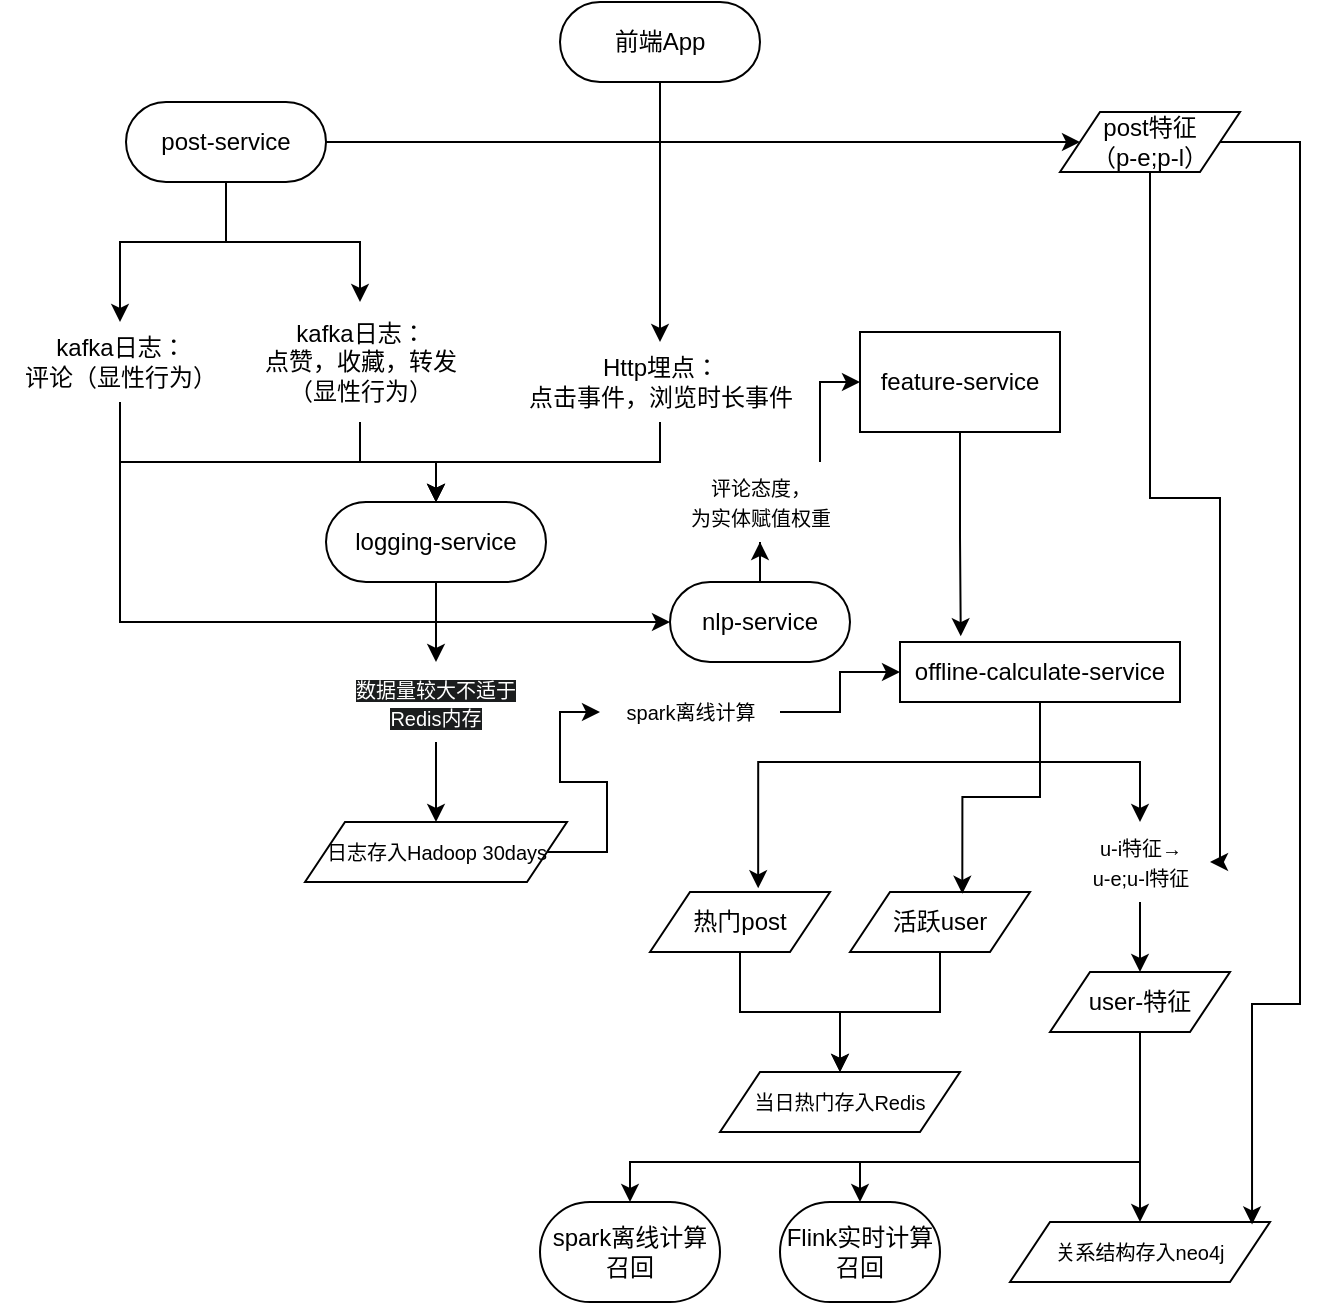 <mxfile version="23.0.2" type="device">
  <diagram name="第 1 页" id="YNhIiwLjl9n3v9QRQHAf">
    <mxGraphModel dx="1434" dy="844" grid="1" gridSize="10" guides="1" tooltips="1" connect="1" arrows="1" fold="1" page="1" pageScale="1" pageWidth="827" pageHeight="1169" math="0" shadow="0">
      <root>
        <mxCell id="0" />
        <mxCell id="1" parent="0" />
        <mxCell id="DlfPbESAJfoZUQ2CKoHn-1" value="feature-service" style="rounded=0;whiteSpace=wrap;html=1;" parent="1" vertex="1">
          <mxGeometry x="570" y="335" width="100" height="50" as="geometry" />
        </mxCell>
        <mxCell id="DlfPbESAJfoZUQ2CKoHn-27" style="edgeStyle=orthogonalEdgeStyle;rounded=0;orthogonalLoop=1;jettySize=auto;html=1;" parent="1" source="DlfPbESAJfoZUQ2CKoHn-2" target="DlfPbESAJfoZUQ2CKoHn-25" edge="1">
          <mxGeometry relative="1" as="geometry">
            <Array as="points">
              <mxPoint x="253" y="290" />
              <mxPoint x="200" y="290" />
            </Array>
          </mxGeometry>
        </mxCell>
        <mxCell id="DlfPbESAJfoZUQ2CKoHn-35" style="edgeStyle=orthogonalEdgeStyle;rounded=0;orthogonalLoop=1;jettySize=auto;html=1;" parent="1" source="DlfPbESAJfoZUQ2CKoHn-2" target="DlfPbESAJfoZUQ2CKoHn-33" edge="1">
          <mxGeometry relative="1" as="geometry" />
        </mxCell>
        <mxCell id="DlfPbESAJfoZUQ2CKoHn-2" value="post-service" style="rounded=1;whiteSpace=wrap;html=1;arcSize=50;" parent="1" vertex="1">
          <mxGeometry x="203" y="220" width="100" height="40" as="geometry" />
        </mxCell>
        <mxCell id="DlfPbESAJfoZUQ2CKoHn-5" value="" style="edgeStyle=orthogonalEdgeStyle;rounded=0;orthogonalLoop=1;jettySize=auto;html=1;" parent="1" source="DlfPbESAJfoZUQ2CKoHn-2" target="DlfPbESAJfoZUQ2CKoHn-4" edge="1">
          <mxGeometry relative="1" as="geometry">
            <mxPoint x="410" y="290" as="sourcePoint" />
            <mxPoint x="410" y="410" as="targetPoint" />
          </mxGeometry>
        </mxCell>
        <mxCell id="DlfPbESAJfoZUQ2CKoHn-19" style="edgeStyle=orthogonalEdgeStyle;rounded=0;orthogonalLoop=1;jettySize=auto;html=1;" parent="1" source="DlfPbESAJfoZUQ2CKoHn-4" target="DlfPbESAJfoZUQ2CKoHn-17" edge="1">
          <mxGeometry relative="1" as="geometry" />
        </mxCell>
        <mxCell id="DlfPbESAJfoZUQ2CKoHn-4" value="kafka日志：&lt;br&gt;点赞，收藏，转发&lt;br&gt;（显性行为）" style="text;html=1;align=center;verticalAlign=middle;resizable=0;points=[];autosize=1;strokeColor=none;fillColor=none;" parent="1" vertex="1">
          <mxGeometry x="260" y="320" width="120" height="60" as="geometry" />
        </mxCell>
        <mxCell id="DlfPbESAJfoZUQ2CKoHn-65" style="edgeStyle=orthogonalEdgeStyle;rounded=0;orthogonalLoop=1;jettySize=auto;html=1;entryX=0;entryY=0.5;entryDx=0;entryDy=0;" parent="1" source="DlfPbESAJfoZUQ2CKoHn-66" target="DlfPbESAJfoZUQ2CKoHn-54" edge="1">
          <mxGeometry relative="1" as="geometry" />
        </mxCell>
        <mxCell id="DlfPbESAJfoZUQ2CKoHn-11" value="&lt;font style=&quot;font-size: 10px;&quot;&gt;日志存入Hadoop 30days&lt;/font&gt;" style="shape=parallelogram;perimeter=parallelogramPerimeter;whiteSpace=wrap;html=1;fixedSize=1;" parent="1" vertex="1">
          <mxGeometry x="292.5" y="580" width="131" height="30" as="geometry" />
        </mxCell>
        <mxCell id="DlfPbESAJfoZUQ2CKoHn-20" value="" style="edgeStyle=orthogonalEdgeStyle;rounded=0;orthogonalLoop=1;jettySize=auto;html=1;" parent="1" source="DlfPbESAJfoZUQ2CKoHn-40" target="DlfPbESAJfoZUQ2CKoHn-11" edge="1">
          <mxGeometry relative="1" as="geometry" />
        </mxCell>
        <mxCell id="DlfPbESAJfoZUQ2CKoHn-17" value="logging-service" style="rounded=1;whiteSpace=wrap;html=1;arcSize=50;" parent="1" vertex="1">
          <mxGeometry x="303" y="420" width="110" height="40" as="geometry" />
        </mxCell>
        <mxCell id="DlfPbESAJfoZUQ2CKoHn-23" value="" style="edgeStyle=orthogonalEdgeStyle;rounded=0;orthogonalLoop=1;jettySize=auto;html=1;" parent="1" source="DlfPbESAJfoZUQ2CKoHn-21" target="DlfPbESAJfoZUQ2CKoHn-22" edge="1">
          <mxGeometry relative="1" as="geometry" />
        </mxCell>
        <mxCell id="DlfPbESAJfoZUQ2CKoHn-21" value="前端App" style="rounded=1;whiteSpace=wrap;html=1;arcSize=50;" parent="1" vertex="1">
          <mxGeometry x="420" y="170" width="100" height="40" as="geometry" />
        </mxCell>
        <mxCell id="DlfPbESAJfoZUQ2CKoHn-24" style="edgeStyle=orthogonalEdgeStyle;rounded=0;orthogonalLoop=1;jettySize=auto;html=1;entryX=0.5;entryY=0;entryDx=0;entryDy=0;" parent="1" source="DlfPbESAJfoZUQ2CKoHn-22" target="DlfPbESAJfoZUQ2CKoHn-17" edge="1">
          <mxGeometry relative="1" as="geometry" />
        </mxCell>
        <mxCell id="DlfPbESAJfoZUQ2CKoHn-22" value="Http埋点：&lt;br&gt;点击事件，浏览时长事件" style="text;html=1;align=center;verticalAlign=middle;resizable=0;points=[];autosize=1;strokeColor=none;fillColor=none;" parent="1" vertex="1">
          <mxGeometry x="390" y="340" width="160" height="40" as="geometry" />
        </mxCell>
        <mxCell id="DlfPbESAJfoZUQ2CKoHn-29" style="edgeStyle=orthogonalEdgeStyle;rounded=0;orthogonalLoop=1;jettySize=auto;html=1;" parent="1" source="DlfPbESAJfoZUQ2CKoHn-25" target="DlfPbESAJfoZUQ2CKoHn-17" edge="1">
          <mxGeometry relative="1" as="geometry">
            <Array as="points">
              <mxPoint x="200" y="400" />
              <mxPoint x="358" y="400" />
            </Array>
          </mxGeometry>
        </mxCell>
        <mxCell id="DlfPbESAJfoZUQ2CKoHn-44" style="edgeStyle=orthogonalEdgeStyle;rounded=0;orthogonalLoop=1;jettySize=auto;html=1;entryX=0;entryY=0.5;entryDx=0;entryDy=0;" parent="1" source="DlfPbESAJfoZUQ2CKoHn-25" target="DlfPbESAJfoZUQ2CKoHn-26" edge="1">
          <mxGeometry relative="1" as="geometry">
            <Array as="points">
              <mxPoint x="200" y="480" />
            </Array>
          </mxGeometry>
        </mxCell>
        <mxCell id="DlfPbESAJfoZUQ2CKoHn-25" value="kafka日志：&lt;br&gt;评论（显性行为）" style="text;html=1;align=center;verticalAlign=middle;resizable=0;points=[];autosize=1;strokeColor=none;fillColor=none;" parent="1" vertex="1">
          <mxGeometry x="140" y="330" width="120" height="40" as="geometry" />
        </mxCell>
        <mxCell id="DlfPbESAJfoZUQ2CKoHn-52" value="" style="edgeStyle=orthogonalEdgeStyle;rounded=0;orthogonalLoop=1;jettySize=auto;html=1;" parent="1" source="DlfPbESAJfoZUQ2CKoHn-26" target="DlfPbESAJfoZUQ2CKoHn-50" edge="1">
          <mxGeometry relative="1" as="geometry" />
        </mxCell>
        <mxCell id="DlfPbESAJfoZUQ2CKoHn-26" value="nlp-service" style="rounded=1;whiteSpace=wrap;html=1;arcSize=50;" parent="1" vertex="1">
          <mxGeometry x="475" y="460" width="90" height="40" as="geometry" />
        </mxCell>
        <mxCell id="DlfPbESAJfoZUQ2CKoHn-48" style="edgeStyle=orthogonalEdgeStyle;rounded=0;orthogonalLoop=1;jettySize=auto;html=1;" parent="1" source="DlfPbESAJfoZUQ2CKoHn-30" target="DlfPbESAJfoZUQ2CKoHn-47" edge="1">
          <mxGeometry relative="1" as="geometry" />
        </mxCell>
        <mxCell id="DlfPbESAJfoZUQ2CKoHn-30" value="热门post" style="shape=parallelogram;perimeter=parallelogramPerimeter;whiteSpace=wrap;html=1;fixedSize=1;" parent="1" vertex="1">
          <mxGeometry x="465" y="615" width="90" height="30" as="geometry" />
        </mxCell>
        <mxCell id="DlfPbESAJfoZUQ2CKoHn-49" style="edgeStyle=orthogonalEdgeStyle;rounded=0;orthogonalLoop=1;jettySize=auto;html=1;entryX=0.5;entryY=0;entryDx=0;entryDy=0;" parent="1" source="DlfPbESAJfoZUQ2CKoHn-31" target="DlfPbESAJfoZUQ2CKoHn-47" edge="1">
          <mxGeometry relative="1" as="geometry" />
        </mxCell>
        <mxCell id="DlfPbESAJfoZUQ2CKoHn-31" value="活跃user" style="shape=parallelogram;perimeter=parallelogramPerimeter;whiteSpace=wrap;html=1;fixedSize=1;" parent="1" vertex="1">
          <mxGeometry x="565" y="615" width="90" height="30" as="geometry" />
        </mxCell>
        <mxCell id="DlfPbESAJfoZUQ2CKoHn-58" style="edgeStyle=orthogonalEdgeStyle;rounded=0;orthogonalLoop=1;jettySize=auto;html=1;" parent="1" source="DlfPbESAJfoZUQ2CKoHn-33" target="DlfPbESAJfoZUQ2CKoHn-63" edge="1">
          <mxGeometry relative="1" as="geometry">
            <mxPoint x="715" y="460" as="targetPoint" />
            <Array as="points">
              <mxPoint x="715" y="418" />
              <mxPoint x="750" y="418" />
              <mxPoint x="750" y="600" />
            </Array>
          </mxGeometry>
        </mxCell>
        <mxCell id="DlfPbESAJfoZUQ2CKoHn-33" value="post特征&lt;br&gt;（p-e;p-l）" style="shape=parallelogram;perimeter=parallelogramPerimeter;whiteSpace=wrap;html=1;fixedSize=1;" parent="1" vertex="1">
          <mxGeometry x="670" y="225" width="90" height="30" as="geometry" />
        </mxCell>
        <mxCell id="DlfPbESAJfoZUQ2CKoHn-46" value="" style="edgeStyle=orthogonalEdgeStyle;rounded=0;orthogonalLoop=1;jettySize=auto;html=1;" parent="1" source="DlfPbESAJfoZUQ2CKoHn-34" target="DlfPbESAJfoZUQ2CKoHn-38" edge="1">
          <mxGeometry relative="1" as="geometry" />
        </mxCell>
        <mxCell id="-K61Xz11RYhruXV_-d4R-4" style="edgeStyle=orthogonalEdgeStyle;rounded=0;orthogonalLoop=1;jettySize=auto;html=1;entryX=0.5;entryY=0;entryDx=0;entryDy=0;" edge="1" parent="1" source="DlfPbESAJfoZUQ2CKoHn-34" target="-K61Xz11RYhruXV_-d4R-3">
          <mxGeometry relative="1" as="geometry">
            <Array as="points">
              <mxPoint x="710" y="750" />
              <mxPoint x="570" y="750" />
            </Array>
          </mxGeometry>
        </mxCell>
        <mxCell id="-K61Xz11RYhruXV_-d4R-5" style="edgeStyle=orthogonalEdgeStyle;rounded=0;orthogonalLoop=1;jettySize=auto;html=1;entryX=0.5;entryY=0;entryDx=0;entryDy=0;" edge="1" parent="1" source="DlfPbESAJfoZUQ2CKoHn-34" target="-K61Xz11RYhruXV_-d4R-2">
          <mxGeometry relative="1" as="geometry">
            <Array as="points">
              <mxPoint x="710" y="750" />
              <mxPoint x="455" y="750" />
            </Array>
          </mxGeometry>
        </mxCell>
        <mxCell id="DlfPbESAJfoZUQ2CKoHn-34" value="user-特征" style="shape=parallelogram;perimeter=parallelogramPerimeter;whiteSpace=wrap;html=1;fixedSize=1;" parent="1" vertex="1">
          <mxGeometry x="665" y="655" width="90" height="30" as="geometry" />
        </mxCell>
        <mxCell id="DlfPbESAJfoZUQ2CKoHn-38" value="&lt;font style=&quot;font-size: 10px;&quot;&gt;关系结构存入neo4j&lt;/font&gt;" style="shape=parallelogram;perimeter=parallelogramPerimeter;whiteSpace=wrap;html=1;fixedSize=1;" parent="1" vertex="1">
          <mxGeometry x="645" y="780" width="130" height="30" as="geometry" />
        </mxCell>
        <mxCell id="DlfPbESAJfoZUQ2CKoHn-41" value="" style="edgeStyle=orthogonalEdgeStyle;rounded=0;orthogonalLoop=1;jettySize=auto;html=1;" parent="1" source="DlfPbESAJfoZUQ2CKoHn-17" target="DlfPbESAJfoZUQ2CKoHn-40" edge="1">
          <mxGeometry relative="1" as="geometry">
            <mxPoint x="358" y="460" as="sourcePoint" />
            <mxPoint x="361" y="570" as="targetPoint" />
          </mxGeometry>
        </mxCell>
        <mxCell id="DlfPbESAJfoZUQ2CKoHn-40" value="&lt;span style=&quot;color: rgb(255, 255, 255); font-family: Helvetica; font-size: 10px; font-style: normal; font-variant-ligatures: normal; font-variant-caps: normal; font-weight: 400; letter-spacing: normal; orphans: 2; text-indent: 0px; text-transform: none; widows: 2; word-spacing: 0px; -webkit-text-stroke-width: 0px; white-space: normal; background-color: rgb(27, 29, 30); text-decoration-thickness: initial; text-decoration-style: initial; text-decoration-color: initial; float: none; display: inline !important;&quot;&gt;数据量较大不适于&lt;br&gt;Redis内存&lt;/span&gt;" style="text;whiteSpace=wrap;html=1;align=center;" parent="1" vertex="1">
          <mxGeometry x="301" y="500" width="114" height="40" as="geometry" />
        </mxCell>
        <mxCell id="DlfPbESAJfoZUQ2CKoHn-47" value="&lt;font style=&quot;font-size: 10px;&quot;&gt;当日热门存入Redis&lt;/font&gt;" style="shape=parallelogram;perimeter=parallelogramPerimeter;whiteSpace=wrap;html=1;fixedSize=1;" parent="1" vertex="1">
          <mxGeometry x="500" y="705" width="120" height="30" as="geometry" />
        </mxCell>
        <mxCell id="DlfPbESAJfoZUQ2CKoHn-53" style="edgeStyle=orthogonalEdgeStyle;rounded=0;orthogonalLoop=1;jettySize=auto;html=1;entryX=0;entryY=0.5;entryDx=0;entryDy=0;" parent="1" source="DlfPbESAJfoZUQ2CKoHn-50" target="DlfPbESAJfoZUQ2CKoHn-1" edge="1">
          <mxGeometry relative="1" as="geometry">
            <Array as="points">
              <mxPoint x="550" y="360" />
            </Array>
          </mxGeometry>
        </mxCell>
        <mxCell id="DlfPbESAJfoZUQ2CKoHn-50" value="&lt;font style=&quot;font-size: 10px;&quot;&gt;评论态度，&lt;br&gt;为实体赋值权重&lt;/font&gt;" style="text;html=1;align=center;verticalAlign=middle;resizable=0;points=[];autosize=1;strokeColor=none;fillColor=none;" parent="1" vertex="1">
          <mxGeometry x="475" y="400" width="90" height="40" as="geometry" />
        </mxCell>
        <mxCell id="DlfPbESAJfoZUQ2CKoHn-59" style="edgeStyle=orthogonalEdgeStyle;rounded=0;orthogonalLoop=1;jettySize=auto;html=1;entryX=0.5;entryY=0;entryDx=0;entryDy=0;" parent="1" source="DlfPbESAJfoZUQ2CKoHn-63" target="DlfPbESAJfoZUQ2CKoHn-34" edge="1">
          <mxGeometry relative="1" as="geometry" />
        </mxCell>
        <mxCell id="DlfPbESAJfoZUQ2CKoHn-54" value="offline-calculate-service" style="whiteSpace=wrap;html=1;" parent="1" vertex="1">
          <mxGeometry x="590" y="490" width="140" height="30" as="geometry" />
        </mxCell>
        <mxCell id="DlfPbESAJfoZUQ2CKoHn-57" style="edgeStyle=orthogonalEdgeStyle;rounded=0;orthogonalLoop=1;jettySize=auto;html=1;entryX=0.217;entryY=-0.097;entryDx=0;entryDy=0;entryPerimeter=0;" parent="1" source="DlfPbESAJfoZUQ2CKoHn-1" target="DlfPbESAJfoZUQ2CKoHn-54" edge="1">
          <mxGeometry relative="1" as="geometry" />
        </mxCell>
        <mxCell id="DlfPbESAJfoZUQ2CKoHn-60" style="edgeStyle=orthogonalEdgeStyle;rounded=0;orthogonalLoop=1;jettySize=auto;html=1;entryX=0.624;entryY=0.03;entryDx=0;entryDy=0;entryPerimeter=0;" parent="1" source="DlfPbESAJfoZUQ2CKoHn-54" target="DlfPbESAJfoZUQ2CKoHn-31" edge="1">
          <mxGeometry relative="1" as="geometry" />
        </mxCell>
        <mxCell id="DlfPbESAJfoZUQ2CKoHn-61" style="edgeStyle=orthogonalEdgeStyle;rounded=0;orthogonalLoop=1;jettySize=auto;html=1;entryX=0.601;entryY=-0.062;entryDx=0;entryDy=0;entryPerimeter=0;" parent="1" source="DlfPbESAJfoZUQ2CKoHn-54" target="DlfPbESAJfoZUQ2CKoHn-30" edge="1">
          <mxGeometry relative="1" as="geometry">
            <Array as="points">
              <mxPoint x="660" y="550" />
              <mxPoint x="519" y="550" />
            </Array>
          </mxGeometry>
        </mxCell>
        <mxCell id="DlfPbESAJfoZUQ2CKoHn-62" style="edgeStyle=orthogonalEdgeStyle;rounded=0;orthogonalLoop=1;jettySize=auto;html=1;entryX=0.931;entryY=0.041;entryDx=0;entryDy=0;entryPerimeter=0;" parent="1" source="DlfPbESAJfoZUQ2CKoHn-33" target="DlfPbESAJfoZUQ2CKoHn-38" edge="1">
          <mxGeometry relative="1" as="geometry">
            <Array as="points">
              <mxPoint x="790" y="240" />
              <mxPoint x="790" y="671" />
            </Array>
          </mxGeometry>
        </mxCell>
        <mxCell id="DlfPbESAJfoZUQ2CKoHn-64" value="" style="edgeStyle=orthogonalEdgeStyle;rounded=0;orthogonalLoop=1;jettySize=auto;html=1;entryX=0.5;entryY=0;entryDx=0;entryDy=0;" parent="1" source="DlfPbESAJfoZUQ2CKoHn-54" target="DlfPbESAJfoZUQ2CKoHn-63" edge="1">
          <mxGeometry relative="1" as="geometry">
            <mxPoint x="660" y="495" as="sourcePoint" />
            <mxPoint x="710" y="620" as="targetPoint" />
          </mxGeometry>
        </mxCell>
        <mxCell id="DlfPbESAJfoZUQ2CKoHn-63" value="&lt;span style=&quot;font-size: 10px;&quot;&gt;u-i特征→&lt;br&gt;u-e;u-l特征&lt;/span&gt;" style="text;html=1;align=center;verticalAlign=middle;resizable=0;points=[];autosize=1;strokeColor=none;fillColor=none;" parent="1" vertex="1">
          <mxGeometry x="675" y="580" width="70" height="40" as="geometry" />
        </mxCell>
        <mxCell id="DlfPbESAJfoZUQ2CKoHn-67" value="" style="edgeStyle=orthogonalEdgeStyle;rounded=0;orthogonalLoop=1;jettySize=auto;html=1;entryX=0;entryY=0.5;entryDx=0;entryDy=0;" parent="1" source="DlfPbESAJfoZUQ2CKoHn-11" target="DlfPbESAJfoZUQ2CKoHn-66" edge="1">
          <mxGeometry relative="1" as="geometry">
            <mxPoint x="413" y="595" as="sourcePoint" />
            <mxPoint x="590" y="505" as="targetPoint" />
          </mxGeometry>
        </mxCell>
        <mxCell id="DlfPbESAJfoZUQ2CKoHn-66" value="&lt;font style=&quot;font-size: 10px;&quot;&gt;spark离线计算&lt;/font&gt;" style="text;html=1;align=center;verticalAlign=middle;resizable=0;points=[];autosize=1;strokeColor=none;fillColor=none;" parent="1" vertex="1">
          <mxGeometry x="440" y="510" width="90" height="30" as="geometry" />
        </mxCell>
        <mxCell id="-K61Xz11RYhruXV_-d4R-2" value="spark离线计算召回" style="rounded=1;whiteSpace=wrap;html=1;arcSize=50;" vertex="1" parent="1">
          <mxGeometry x="410" y="770" width="90" height="50" as="geometry" />
        </mxCell>
        <mxCell id="-K61Xz11RYhruXV_-d4R-3" value="Flink实时计算召回" style="rounded=1;whiteSpace=wrap;html=1;arcSize=50;" vertex="1" parent="1">
          <mxGeometry x="530" y="770" width="80" height="50" as="geometry" />
        </mxCell>
      </root>
    </mxGraphModel>
  </diagram>
</mxfile>
